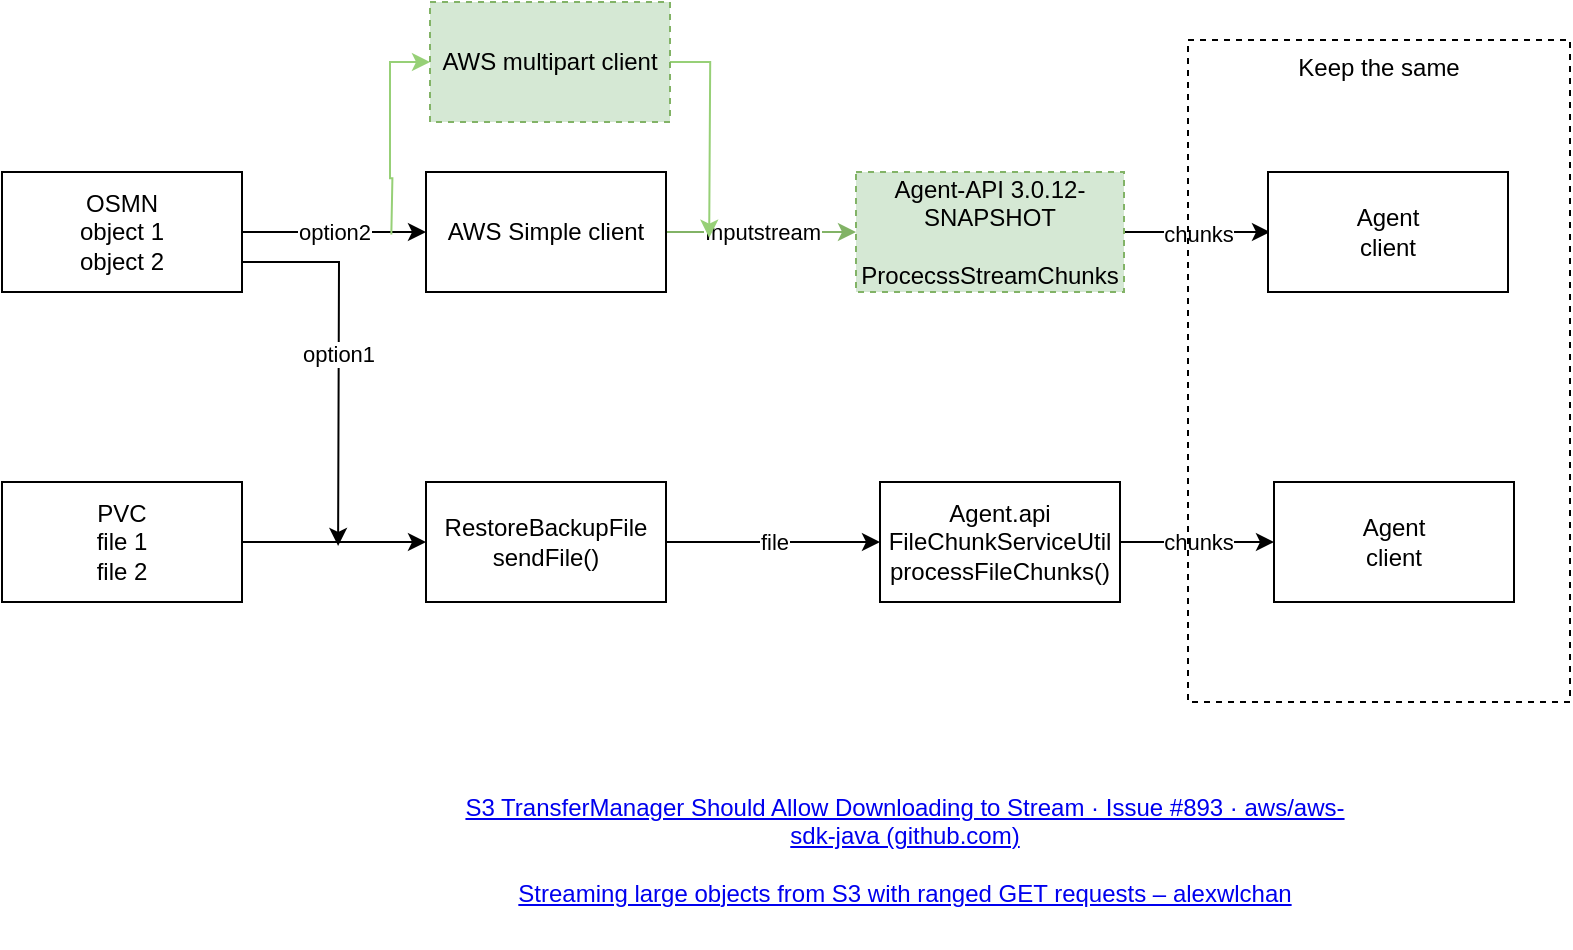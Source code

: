 <mxfile version="14.5.7" type="github">
  <diagram id="Z8r0zwA_uI5whdRhrSZw" name="Page-1">
    <mxGraphModel dx="991" dy="535" grid="0" gridSize="10" guides="1" tooltips="1" connect="1" arrows="1" fold="1" page="0" pageScale="1" pageWidth="827" pageHeight="1169" math="0" shadow="0">
      <root>
        <mxCell id="0" />
        <mxCell id="1" parent="0" />
        <mxCell id="47u5bbeGEQ3Ve7As2GZ9-8" value="option1" style="edgeStyle=orthogonalEdgeStyle;rounded=0;orthogonalLoop=1;jettySize=auto;html=1;exitX=1;exitY=0.75;exitDx=0;exitDy=0;" parent="1" source="47u5bbeGEQ3Ve7As2GZ9-1" edge="1">
          <mxGeometry relative="1" as="geometry">
            <mxPoint x="264.042" y="376.937" as="targetPoint" />
          </mxGeometry>
        </mxCell>
        <mxCell id="47u5bbeGEQ3Ve7As2GZ9-13" value="option2" style="edgeStyle=orthogonalEdgeStyle;rounded=0;orthogonalLoop=1;jettySize=auto;html=1;exitX=1;exitY=0.5;exitDx=0;exitDy=0;entryX=0;entryY=0.5;entryDx=0;entryDy=0;" parent="1" source="47u5bbeGEQ3Ve7As2GZ9-1" target="47u5bbeGEQ3Ve7As2GZ9-12" edge="1">
          <mxGeometry relative="1" as="geometry" />
        </mxCell>
        <mxCell id="47u5bbeGEQ3Ve7As2GZ9-1" value="OSMN&lt;br&gt;object 1&lt;br&gt;object 2" style="rounded=0;whiteSpace=wrap;html=1;" parent="1" vertex="1">
          <mxGeometry x="96" y="190" width="120" height="60" as="geometry" />
        </mxCell>
        <mxCell id="47u5bbeGEQ3Ve7As2GZ9-4" style="edgeStyle=orthogonalEdgeStyle;rounded=0;orthogonalLoop=1;jettySize=auto;html=1;exitX=1;exitY=0.5;exitDx=0;exitDy=0;" parent="1" source="47u5bbeGEQ3Ve7As2GZ9-2" target="47u5bbeGEQ3Ve7As2GZ9-3" edge="1">
          <mxGeometry relative="1" as="geometry" />
        </mxCell>
        <mxCell id="47u5bbeGEQ3Ve7As2GZ9-2" value="PVC&lt;br&gt;file 1&lt;br&gt;file 2" style="rounded=0;whiteSpace=wrap;html=1;" parent="1" vertex="1">
          <mxGeometry x="96" y="345" width="120" height="60" as="geometry" />
        </mxCell>
        <mxCell id="47u5bbeGEQ3Ve7As2GZ9-7" value="file" style="edgeStyle=orthogonalEdgeStyle;rounded=0;orthogonalLoop=1;jettySize=auto;html=1;exitX=1;exitY=0.5;exitDx=0;exitDy=0;entryX=0;entryY=0.5;entryDx=0;entryDy=0;" parent="1" source="47u5bbeGEQ3Ve7As2GZ9-3" target="47u5bbeGEQ3Ve7As2GZ9-6" edge="1">
          <mxGeometry relative="1" as="geometry" />
        </mxCell>
        <mxCell id="47u5bbeGEQ3Ve7As2GZ9-3" value="RestoreBackupFile&lt;br&gt;sendFile()&lt;br&gt;" style="rounded=0;whiteSpace=wrap;html=1;" parent="1" vertex="1">
          <mxGeometry x="308" y="345" width="120" height="60" as="geometry" />
        </mxCell>
        <mxCell id="47u5bbeGEQ3Ve7As2GZ9-10" value="chunks" style="edgeStyle=orthogonalEdgeStyle;rounded=0;orthogonalLoop=1;jettySize=auto;html=1;exitX=1;exitY=0.5;exitDx=0;exitDy=0;entryX=0;entryY=0.5;entryDx=0;entryDy=0;" parent="1" source="47u5bbeGEQ3Ve7As2GZ9-6" target="47u5bbeGEQ3Ve7As2GZ9-9" edge="1">
          <mxGeometry relative="1" as="geometry" />
        </mxCell>
        <mxCell id="47u5bbeGEQ3Ve7As2GZ9-6" value="Agent.api&lt;br&gt;FileChunkServiceUtil&lt;br&gt;processFileChunks()" style="rounded=0;whiteSpace=wrap;html=1;" parent="1" vertex="1">
          <mxGeometry x="535" y="345" width="120" height="60" as="geometry" />
        </mxCell>
        <mxCell id="47u5bbeGEQ3Ve7As2GZ9-9" value="Agent&lt;br&gt;client" style="rounded=0;whiteSpace=wrap;html=1;" parent="1" vertex="1">
          <mxGeometry x="732" y="345" width="120" height="60" as="geometry" />
        </mxCell>
        <mxCell id="47u5bbeGEQ3Ve7As2GZ9-15" value="Inputstream" style="edgeStyle=orthogonalEdgeStyle;rounded=0;orthogonalLoop=1;jettySize=auto;html=1;exitX=1;exitY=0.5;exitDx=0;exitDy=0;entryX=0;entryY=0.5;entryDx=0;entryDy=0;fillColor=#d5e8d4;strokeColor=#82b366;" parent="1" source="47u5bbeGEQ3Ve7As2GZ9-12" target="47u5bbeGEQ3Ve7As2GZ9-16" edge="1">
          <mxGeometry relative="1" as="geometry">
            <mxPoint x="510.899" y="220" as="targetPoint" />
          </mxGeometry>
        </mxCell>
        <mxCell id="47u5bbeGEQ3Ve7As2GZ9-12" value="AWS Simple client" style="rounded=0;whiteSpace=wrap;html=1;" parent="1" vertex="1">
          <mxGeometry x="308" y="190" width="120" height="60" as="geometry" />
        </mxCell>
        <mxCell id="47u5bbeGEQ3Ve7As2GZ9-17" value="chunks" style="edgeStyle=orthogonalEdgeStyle;rounded=0;orthogonalLoop=1;jettySize=auto;html=1;exitX=1;exitY=0.5;exitDx=0;exitDy=0;" parent="1" source="47u5bbeGEQ3Ve7As2GZ9-16" edge="1">
          <mxGeometry relative="1" as="geometry">
            <mxPoint x="730" y="220" as="targetPoint" />
          </mxGeometry>
        </mxCell>
        <mxCell id="47u5bbeGEQ3Ve7As2GZ9-16" value="&lt;div&gt;Agent-API 3.0.12-SNAPSHOT&lt;/div&gt;&lt;div&gt;&lt;br&gt;&lt;/div&gt;&lt;div&gt;ProcecssStreamChunks&lt;/div&gt;" style="rounded=0;whiteSpace=wrap;html=1;dashed=1;fillColor=#d5e8d4;strokeColor=#82b366;" parent="1" vertex="1">
          <mxGeometry x="523" y="190" width="134" height="60" as="geometry" />
        </mxCell>
        <mxCell id="47u5bbeGEQ3Ve7As2GZ9-18" value="Agent&lt;br&gt;client" style="rounded=0;whiteSpace=wrap;html=1;" parent="1" vertex="1">
          <mxGeometry x="729" y="190" width="120" height="60" as="geometry" />
        </mxCell>
        <mxCell id="47u5bbeGEQ3Ve7As2GZ9-19" value="Keep the same" style="rounded=0;whiteSpace=wrap;html=1;dashed=1;fillColor=none;verticalAlign=top;" parent="1" vertex="1">
          <mxGeometry x="689" y="124" width="191" height="331" as="geometry" />
        </mxCell>
        <mxCell id="47u5bbeGEQ3Ve7As2GZ9-21" style="edgeStyle=orthogonalEdgeStyle;rounded=0;orthogonalLoop=1;jettySize=auto;html=1;exitX=1;exitY=0.5;exitDx=0;exitDy=0;strokeColor=#97D077;" parent="1" source="47u5bbeGEQ3Ve7As2GZ9-20" edge="1">
          <mxGeometry relative="1" as="geometry">
            <mxPoint x="449.588" y="222.853" as="targetPoint" />
          </mxGeometry>
        </mxCell>
        <mxCell id="47u5bbeGEQ3Ve7As2GZ9-24" style="edgeStyle=orthogonalEdgeStyle;rounded=0;orthogonalLoop=1;jettySize=auto;html=1;exitX=0;exitY=0.5;exitDx=0;exitDy=0;startArrow=classic;startFill=1;endArrow=none;endFill=0;strokeColor=#97D077;" parent="1" source="47u5bbeGEQ3Ve7As2GZ9-20" edge="1">
          <mxGeometry relative="1" as="geometry">
            <mxPoint x="290.664" y="221.239" as="targetPoint" />
          </mxGeometry>
        </mxCell>
        <mxCell id="47u5bbeGEQ3Ve7As2GZ9-20" value="AWS multipart client" style="rounded=0;whiteSpace=wrap;html=1;dashed=1;fillColor=#d5e8d4;strokeColor=#82b366;" parent="1" vertex="1">
          <mxGeometry x="310" y="105" width="120" height="60" as="geometry" />
        </mxCell>
        <mxCell id="47u5bbeGEQ3Ve7As2GZ9-23" value="&lt;a href=&quot;https://github.com/aws/aws-sdk-java/issues/893&quot;&gt;S3 TransferManager Should Allow Downloading to Stream · Issue #893 · aws/aws-sdk-java (github.com)&lt;/a&gt;&lt;br&gt;&lt;br&gt;&lt;a href=&quot;https://alexwlchan.net/2019/09/streaming-large-s3-objects/&quot;&gt;Streaming large objects from S3 with ranged GET requests – alexwlchan&lt;/a&gt;" style="text;html=1;strokeColor=none;fillColor=none;align=center;verticalAlign=middle;whiteSpace=wrap;rounded=0;dashed=1;" parent="1" vertex="1">
          <mxGeometry x="325" y="479" width="445" height="99" as="geometry" />
        </mxCell>
      </root>
    </mxGraphModel>
  </diagram>
</mxfile>
